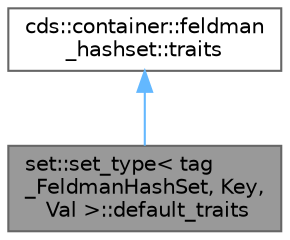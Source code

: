 digraph "set::set_type&lt; tag_FeldmanHashSet, Key, Val &gt;::default_traits"
{
 // LATEX_PDF_SIZE
  bgcolor="transparent";
  edge [fontname=Helvetica,fontsize=10,labelfontname=Helvetica,labelfontsize=10];
  node [fontname=Helvetica,fontsize=10,shape=box,height=0.2,width=0.4];
  Node1 [id="Node000001",label="set::set_type\< tag\l_FeldmanHashSet, Key,\l Val \>::default_traits",height=0.2,width=0.4,color="gray40", fillcolor="grey60", style="filled", fontcolor="black",tooltip=" "];
  Node2 -> Node1 [id="edge1_Node000001_Node000002",dir="back",color="steelblue1",style="solid",tooltip=" "];
  Node2 [id="Node000002",label="cds::container::feldman\l_hashset::traits",height=0.2,width=0.4,color="gray40", fillcolor="white", style="filled",URL="$structcds_1_1container_1_1feldman__hashset_1_1traits.html",tooltip="FeldmanHashSet traits"];
}
